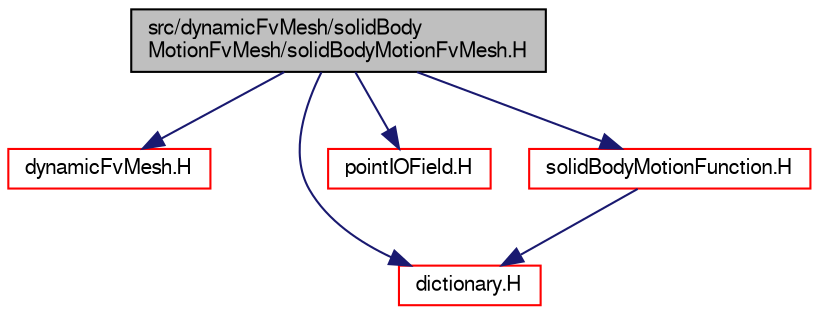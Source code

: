 digraph "src/dynamicFvMesh/solidBodyMotionFvMesh/solidBodyMotionFvMesh.H"
{
  bgcolor="transparent";
  edge [fontname="FreeSans",fontsize="10",labelfontname="FreeSans",labelfontsize="10"];
  node [fontname="FreeSans",fontsize="10",shape=record];
  Node0 [label="src/dynamicFvMesh/solidBody\lMotionFvMesh/solidBodyMotionFvMesh.H",height=0.2,width=0.4,color="black", fillcolor="grey75", style="filled", fontcolor="black"];
  Node0 -> Node1 [color="midnightblue",fontsize="10",style="solid",fontname="FreeSans"];
  Node1 [label="dynamicFvMesh.H",height=0.2,width=0.4,color="red",URL="$a00251.html"];
  Node0 -> Node204 [color="midnightblue",fontsize="10",style="solid",fontname="FreeSans"];
  Node204 [label="dictionary.H",height=0.2,width=0.4,color="red",URL="$a08804.html"];
  Node0 -> Node176 [color="midnightblue",fontsize="10",style="solid",fontname="FreeSans"];
  Node176 [label="pointIOField.H",height=0.2,width=0.4,color="red",URL="$a12068.html"];
  Node0 -> Node269 [color="midnightblue",fontsize="10",style="solid",fontname="FreeSans"];
  Node269 [label="solidBodyMotionFunction.H",height=0.2,width=0.4,color="red",URL="$a00341.html"];
  Node269 -> Node204 [color="midnightblue",fontsize="10",style="solid",fontname="FreeSans"];
}
